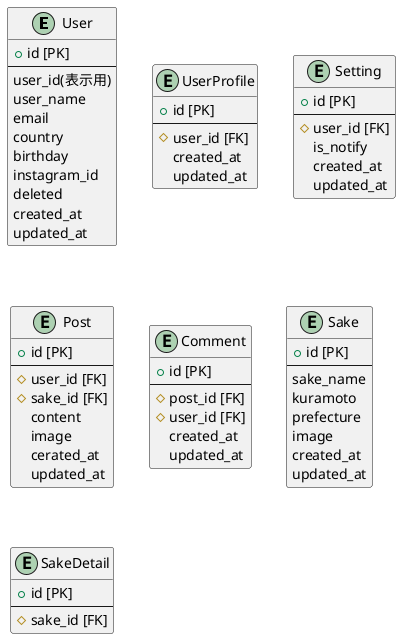 @startuml

entity User {
    + id [PK]
    ---
    user_id(表示用)
    user_name
    email
    country
    birthday
    instagram_id
    deleted
    created_at
    updated_at
}

entity UserProfile {
    + id [PK]
    ---
    # user_id [FK]
    created_at
    updated_at
}

entity Setting {
    + id [PK]
    ---
    # user_id [FK]
    is_notify
    created_at
    updated_at
}

entity Post {
    + id [PK]
    ---
    # user_id [FK]
    # sake_id [FK]
    content
    image
    cerated_at
    updated_at
}

entity Comment {
    + id [PK]
    ---
    # post_id [FK]
    # user_id [FK]
    created_at
    updated_at
}

entity Sake {
    + id [PK]
    ---
    sake_name
    kuramoto
    prefecture
    image
    created_at
    updated_at
}

entity SakeDetail {
    + id [PK]
    ---
    # sake_id [FK]
}


@enduml